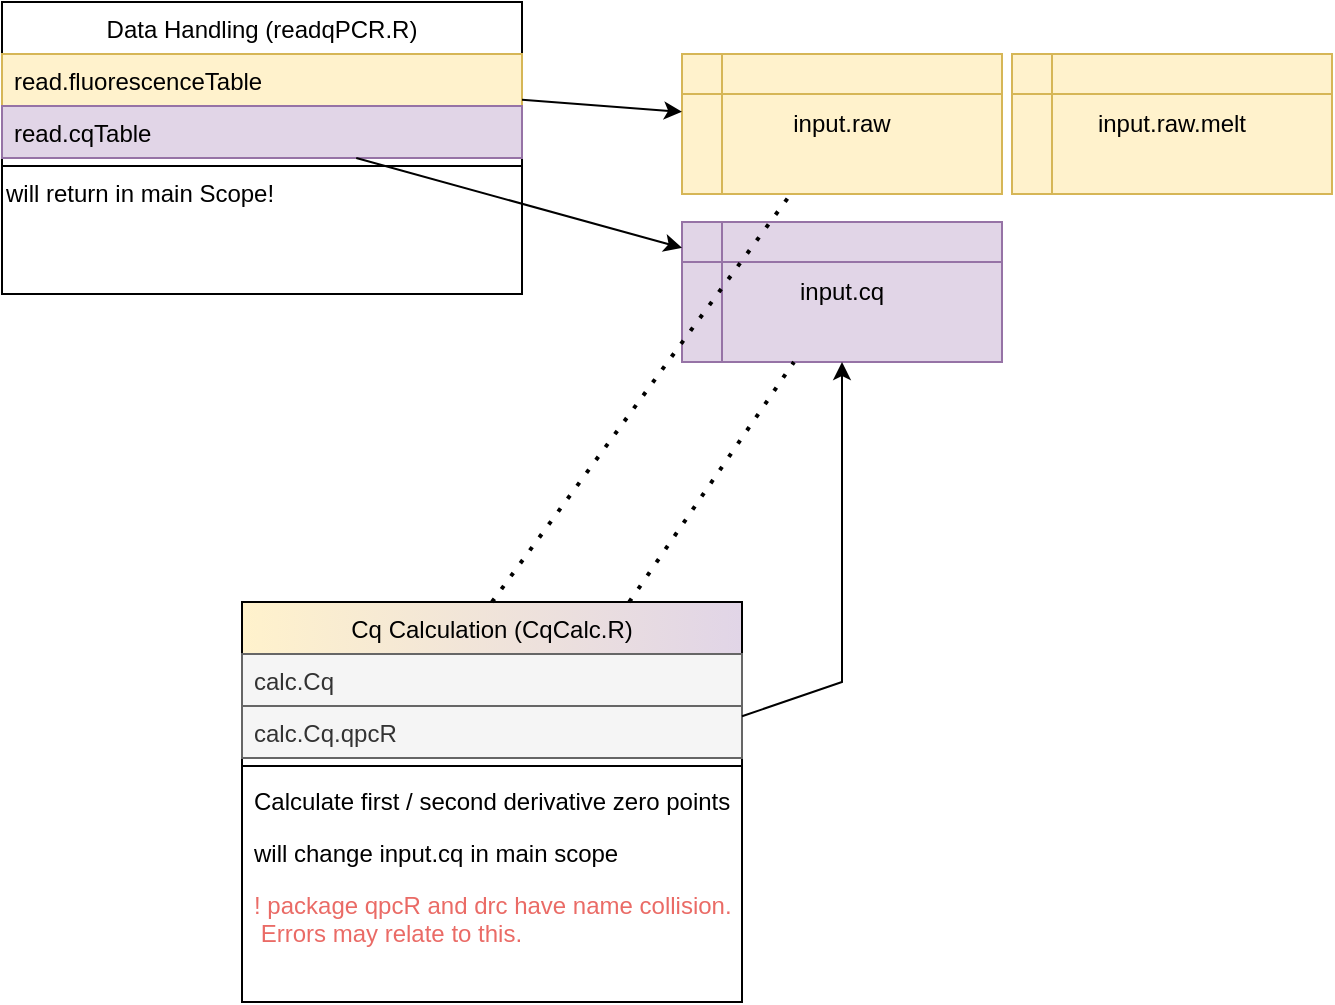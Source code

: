 <mxfile version="16.5.1" type="device"><diagram id="C5RBs43oDa-KdzZeNtuy" name="Page-1"><mxGraphModel dx="1102" dy="1025" grid="1" gridSize="10" guides="1" tooltips="1" connect="1" arrows="1" fold="1" page="1" pageScale="1" pageWidth="1169" pageHeight="827" math="0" shadow="0"><root><mxCell id="WIyWlLk6GJQsqaUBKTNV-0"/><mxCell id="WIyWlLk6GJQsqaUBKTNV-1" parent="WIyWlLk6GJQsqaUBKTNV-0"/><mxCell id="zkfFHV4jXpPFQw0GAbJ--0" value="Data Handling (readqPCR.R)" style="swimlane;fontStyle=0;align=center;verticalAlign=top;childLayout=stackLayout;horizontal=1;startSize=26;horizontalStack=0;resizeParent=1;resizeLast=0;collapsible=1;marginBottom=0;rounded=0;shadow=0;strokeWidth=1;fillColor=default;gradientColor=none;swimlaneFillColor=none;" parent="WIyWlLk6GJQsqaUBKTNV-1" vertex="1"><mxGeometry x="80" y="40" width="260" height="146" as="geometry"><mxRectangle x="80" y="40" width="160" height="26" as="alternateBounds"/></mxGeometry></mxCell><mxCell id="zkfFHV4jXpPFQw0GAbJ--1" value="read.fluorescenceTable" style="text;align=left;verticalAlign=top;spacingLeft=4;spacingRight=4;overflow=hidden;rotatable=0;points=[[0,0.5],[1,0.5]];portConstraint=eastwest;fillColor=#fff2cc;strokeColor=#d6b656;" parent="zkfFHV4jXpPFQw0GAbJ--0" vertex="1"><mxGeometry y="26" width="260" height="26" as="geometry"/></mxCell><mxCell id="zkfFHV4jXpPFQw0GAbJ--2" value="read.cqTable" style="text;align=left;verticalAlign=top;spacingLeft=4;spacingRight=4;overflow=hidden;rotatable=0;points=[[0,0.5],[1,0.5]];portConstraint=eastwest;rounded=0;shadow=0;html=0;fillColor=#e1d5e7;strokeColor=#9673a6;" parent="zkfFHV4jXpPFQw0GAbJ--0" vertex="1"><mxGeometry y="52" width="260" height="26" as="geometry"/></mxCell><mxCell id="zkfFHV4jXpPFQw0GAbJ--4" value="" style="line;html=1;strokeWidth=1;align=left;verticalAlign=middle;spacingTop=-1;spacingLeft=3;spacingRight=3;rotatable=0;labelPosition=right;points=[];portConstraint=eastwest;" parent="zkfFHV4jXpPFQw0GAbJ--0" vertex="1"><mxGeometry y="78" width="260" height="8" as="geometry"/></mxCell><mxCell id="3cikjvSu5-5Ib9pnFZ30-10" value="will return in main Scope!" style="text;html=1;align=left;verticalAlign=middle;resizable=0;points=[];autosize=1;strokeColor=none;fillColor=none;rounded=0;spacingTop=0;" parent="zkfFHV4jXpPFQw0GAbJ--0" vertex="1"><mxGeometry y="86" width="260" height="20" as="geometry"/></mxCell><mxCell id="3cikjvSu5-5Ib9pnFZ30-17" style="text;html=1;align=left;verticalAlign=middle;resizable=0;points=[];autosize=1;strokeColor=none;fillColor=none;rounded=0;spacingTop=0;" parent="zkfFHV4jXpPFQw0GAbJ--0" vertex="1"><mxGeometry y="106" width="260" height="20" as="geometry"/></mxCell><mxCell id="3cikjvSu5-5Ib9pnFZ30-16" style="text;html=1;align=left;verticalAlign=middle;resizable=0;points=[];autosize=1;strokeColor=none;fillColor=none;rounded=0;spacingTop=0;" parent="zkfFHV4jXpPFQw0GAbJ--0" vertex="1"><mxGeometry y="126" width="260" height="20" as="geometry"/></mxCell><mxCell id="zkfFHV4jXpPFQw0GAbJ--6" value="Cq Calculation (CqCalc.R)" style="swimlane;fontStyle=0;align=center;verticalAlign=top;childLayout=stackLayout;horizontal=1;startSize=26;horizontalStack=0;resizeParent=1;resizeLast=0;collapsible=1;marginBottom=0;rounded=0;shadow=0;strokeWidth=1;gradientDirection=east;fillColor=#fff2cc;strokeColor=default;gradientColor=#E1D5E7;" parent="WIyWlLk6GJQsqaUBKTNV-1" vertex="1"><mxGeometry x="200" y="340" width="250" height="200" as="geometry"><mxRectangle x="130" y="380" width="160" height="26" as="alternateBounds"/></mxGeometry></mxCell><mxCell id="zkfFHV4jXpPFQw0GAbJ--7" value="calc.Cq" style="text;align=left;verticalAlign=top;spacingLeft=4;spacingRight=4;overflow=hidden;rotatable=0;points=[[0,0.5],[1,0.5]];portConstraint=eastwest;fillColor=#f5f5f5;strokeColor=#666666;fontColor=#333333;" parent="zkfFHV4jXpPFQw0GAbJ--6" vertex="1"><mxGeometry y="26" width="250" height="26" as="geometry"/></mxCell><mxCell id="zkfFHV4jXpPFQw0GAbJ--8" value="calc.Cq.qpcR" style="text;align=left;verticalAlign=top;spacingLeft=4;spacingRight=4;overflow=hidden;rotatable=0;points=[[0,0.5],[1,0.5]];portConstraint=eastwest;rounded=0;shadow=0;html=0;fillColor=#f5f5f5;fontColor=#333333;strokeColor=#666666;" parent="zkfFHV4jXpPFQw0GAbJ--6" vertex="1"><mxGeometry y="52" width="250" height="26" as="geometry"/></mxCell><mxCell id="zkfFHV4jXpPFQw0GAbJ--9" value="" style="line;html=1;strokeWidth=1;align=left;verticalAlign=middle;spacingTop=-1;spacingLeft=3;spacingRight=3;rotatable=0;labelPosition=right;points=[];portConstraint=eastwest;" parent="zkfFHV4jXpPFQw0GAbJ--6" vertex="1"><mxGeometry y="78" width="250" height="8" as="geometry"/></mxCell><mxCell id="zkfFHV4jXpPFQw0GAbJ--10" value="Calculate first / second derivative zero points" style="text;align=left;verticalAlign=top;spacingLeft=4;spacingRight=4;overflow=hidden;rotatable=0;points=[[0,0.5],[1,0.5]];portConstraint=eastwest;fontStyle=0" parent="zkfFHV4jXpPFQw0GAbJ--6" vertex="1"><mxGeometry y="86" width="250" height="26" as="geometry"/></mxCell><mxCell id="3cikjvSu5-5Ib9pnFZ30-15" value="will change input.cq in main scope    &#10;" style="text;align=left;verticalAlign=top;spacingLeft=4;spacingRight=4;overflow=hidden;rotatable=0;points=[[0,0.5],[1,0.5]];portConstraint=eastwest;fontStyle=0" parent="zkfFHV4jXpPFQw0GAbJ--6" vertex="1"><mxGeometry y="112" width="250" height="26" as="geometry"/></mxCell><mxCell id="9c3hz7blFyFlRZnBBJwA-1" value="! package qpcR and drc have name collision.&#10; Errors may relate to this. &#10;" style="text;align=left;verticalAlign=top;spacingLeft=4;spacingRight=4;overflow=hidden;rotatable=0;points=[[0,0.5],[1,0.5]];portConstraint=eastwest;fontStyle=0;fillColor=none;strokeColor=none;fontColor=#EA6B66;" parent="zkfFHV4jXpPFQw0GAbJ--6" vertex="1"><mxGeometry y="138" width="250" height="52" as="geometry"/></mxCell><mxCell id="3cikjvSu5-5Ib9pnFZ30-2" value="input.raw" style="shape=internalStorage;whiteSpace=wrap;html=1;backgroundOutline=1;fillColor=#fff2cc;strokeColor=#d6b656;" parent="WIyWlLk6GJQsqaUBKTNV-1" vertex="1"><mxGeometry x="420" y="66" width="160" height="70" as="geometry"/></mxCell><mxCell id="3cikjvSu5-5Ib9pnFZ30-3" value="&lt;span style=&quot;font-weight: normal&quot;&gt;input.cq&lt;/span&gt;" style="shape=internalStorage;whiteSpace=wrap;html=1;backgroundOutline=1;fillColor=#e1d5e7;fontStyle=1;strokeColor=#9673a6;" parent="WIyWlLk6GJQsqaUBKTNV-1" vertex="1"><mxGeometry x="420" y="150" width="160" height="70" as="geometry"/></mxCell><mxCell id="3cikjvSu5-5Ib9pnFZ30-4" value="input.raw.melt" style="shape=internalStorage;whiteSpace=wrap;html=1;backgroundOutline=1;fillColor=#fff2cc;strokeColor=#d6b656;" parent="WIyWlLk6GJQsqaUBKTNV-1" vertex="1"><mxGeometry x="585" y="66" width="160" height="70" as="geometry"/></mxCell><mxCell id="3cikjvSu5-5Ib9pnFZ30-7" value="" style="endArrow=classic;html=1;rounded=0;" parent="WIyWlLk6GJQsqaUBKTNV-1" source="zkfFHV4jXpPFQw0GAbJ--1" target="3cikjvSu5-5Ib9pnFZ30-2" edge="1"><mxGeometry width="50" height="50" relative="1" as="geometry"><mxPoint x="540" y="380" as="sourcePoint"/><mxPoint x="590" y="330" as="targetPoint"/></mxGeometry></mxCell><mxCell id="3cikjvSu5-5Ib9pnFZ30-9" value="" style="endArrow=classic;html=1;rounded=0;" parent="WIyWlLk6GJQsqaUBKTNV-1" source="zkfFHV4jXpPFQw0GAbJ--2" target="3cikjvSu5-5Ib9pnFZ30-3" edge="1"><mxGeometry width="50" height="50" relative="1" as="geometry"><mxPoint x="540" y="380" as="sourcePoint"/><mxPoint x="590" y="330" as="targetPoint"/></mxGeometry></mxCell><mxCell id="3cikjvSu5-5Ib9pnFZ30-12" value="" style="endArrow=none;dashed=1;html=1;dashPattern=1 3;strokeWidth=2;rounded=0;" parent="WIyWlLk6GJQsqaUBKTNV-1" source="zkfFHV4jXpPFQw0GAbJ--6" target="3cikjvSu5-5Ib9pnFZ30-3" edge="1"><mxGeometry width="50" height="50" relative="1" as="geometry"><mxPoint x="540" y="380" as="sourcePoint"/><mxPoint x="450" y="224" as="targetPoint"/></mxGeometry></mxCell><mxCell id="3cikjvSu5-5Ib9pnFZ30-13" value="" style="endArrow=none;dashed=1;html=1;dashPattern=1 3;strokeWidth=2;rounded=0;exitX=0.5;exitY=0;exitDx=0;exitDy=0;" parent="WIyWlLk6GJQsqaUBKTNV-1" source="zkfFHV4jXpPFQw0GAbJ--6" target="3cikjvSu5-5Ib9pnFZ30-2" edge="1"><mxGeometry width="50" height="50" relative="1" as="geometry"><mxPoint x="540" y="380" as="sourcePoint"/><mxPoint x="590" y="330" as="targetPoint"/></mxGeometry></mxCell><mxCell id="3cikjvSu5-5Ib9pnFZ30-14" value="" style="endArrow=classic;html=1;rounded=0;" parent="WIyWlLk6GJQsqaUBKTNV-1" source="zkfFHV4jXpPFQw0GAbJ--6" target="3cikjvSu5-5Ib9pnFZ30-3" edge="1"><mxGeometry width="50" height="50" relative="1" as="geometry"><mxPoint x="540" y="380" as="sourcePoint"/><mxPoint x="570" y="250" as="targetPoint"/><Array as="points"><mxPoint x="500" y="380"/></Array></mxGeometry></mxCell></root></mxGraphModel></diagram></mxfile>
